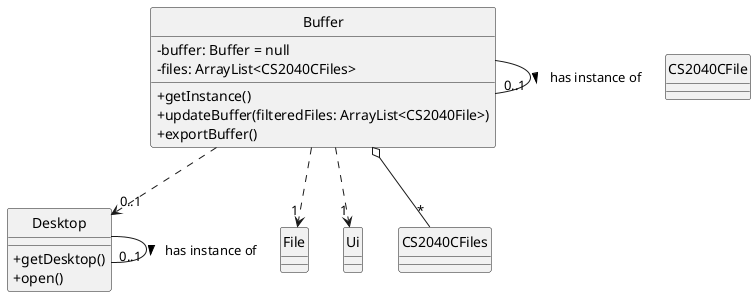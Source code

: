 @startuml
skinparam classAttributeIconSize 0

class Buffer {
-buffer: Buffer = null
-files: ArrayList<CS2040CFiles>
+getInstance()
+updateBuffer(filteredFiles: ArrayList<CS2040File>)
+exportBuffer()
}

class File {
}

class Ui {
}

class CS2040CFile {
}

class Desktop {
+getDesktop()
+open()
}

Buffer ..> "0..1" Desktop
Desktop - "0..1" Desktop : has instance of >
Buffer -  "0..1" Buffer: has instance of >
Buffer ..> "1" Ui
Buffer ..> "1" File
Buffer o-- "*" CS2040CFiles

hide circle
@enduml